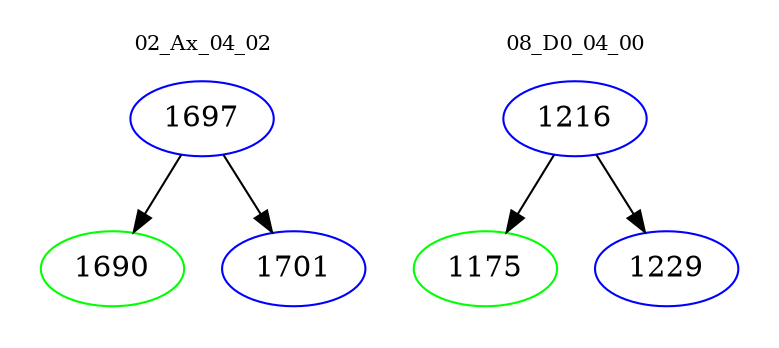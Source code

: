 digraph{
subgraph cluster_0 {
color = white
label = "02_Ax_04_02";
fontsize=10;
T0_1697 [label="1697", color="blue"]
T0_1697 -> T0_1690 [color="black"]
T0_1690 [label="1690", color="green"]
T0_1697 -> T0_1701 [color="black"]
T0_1701 [label="1701", color="blue"]
}
subgraph cluster_1 {
color = white
label = "08_D0_04_00";
fontsize=10;
T1_1216 [label="1216", color="blue"]
T1_1216 -> T1_1175 [color="black"]
T1_1175 [label="1175", color="green"]
T1_1216 -> T1_1229 [color="black"]
T1_1229 [label="1229", color="blue"]
}
}
